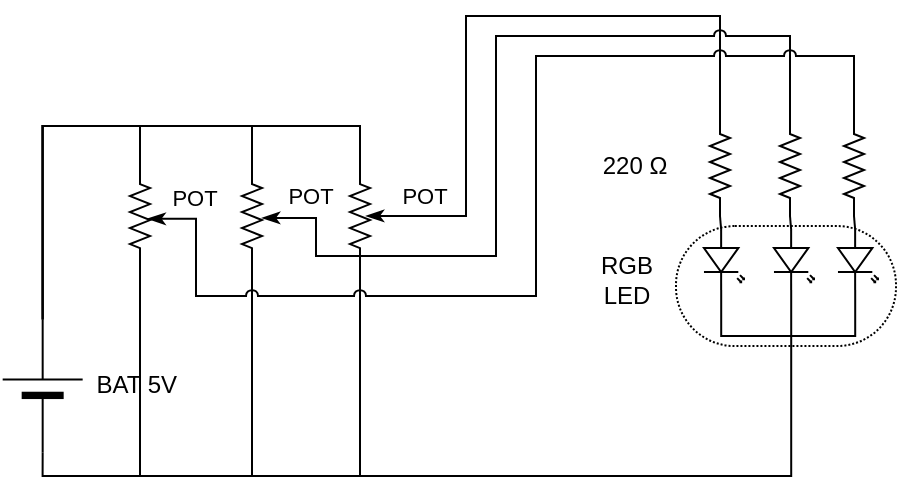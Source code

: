 <mxfile version="24.7.7">
  <diagram name="Page-1" id="7e0a89b8-554c-2b80-1dc8-d5c74ca68de4">
    <mxGraphModel dx="1185" dy="635" grid="1" gridSize="10" guides="1" tooltips="1" connect="1" arrows="1" fold="1" page="1" pageScale="1" pageWidth="1100" pageHeight="850" background="none" math="0" shadow="0">
      <root>
        <mxCell id="0" />
        <mxCell id="1" parent="0" />
        <mxCell id="rBfWv6cfGjarpGED5JDe-44" style="edgeStyle=orthogonalEdgeStyle;rounded=0;orthogonalLoop=1;jettySize=auto;html=1;exitX=0;exitY=0.5;exitDx=0;exitDy=0;exitPerimeter=0;endArrow=none;endFill=0;" edge="1" parent="1" source="rBfWv6cfGjarpGED5JDe-6">
          <mxGeometry relative="1" as="geometry">
            <mxPoint x="652" y="440" as="targetPoint" />
          </mxGeometry>
        </mxCell>
        <mxCell id="rBfWv6cfGjarpGED5JDe-6" value="" style="verticalLabelPosition=bottom;shadow=0;dashed=0;align=center;html=1;verticalAlign=top;strokeWidth=1;shape=mxgraph.electrical.resistors.resistor_2;rounded=1;comic=0;labelBackgroundColor=none;fontFamily=Verdana;fontSize=12;rotation=-90;" vertex="1" parent="1">
          <mxGeometry x="627" y="305.03" width="50" height="10" as="geometry" />
        </mxCell>
        <mxCell id="rBfWv6cfGjarpGED5JDe-45" style="edgeStyle=orthogonalEdgeStyle;rounded=0;orthogonalLoop=1;jettySize=auto;html=1;exitX=0;exitY=0.5;exitDx=0;exitDy=0;exitPerimeter=0;endArrow=none;endFill=0;" edge="1" parent="1" source="rBfWv6cfGjarpGED5JDe-10">
          <mxGeometry relative="1" as="geometry">
            <mxPoint x="598" y="440" as="targetPoint" />
          </mxGeometry>
        </mxCell>
        <mxCell id="rBfWv6cfGjarpGED5JDe-10" value="&lt;div&gt;&lt;br&gt;&lt;/div&gt;&lt;div&gt;&lt;br&gt;&lt;/div&gt;" style="verticalLabelPosition=bottom;shadow=0;dashed=0;align=center;html=1;verticalAlign=top;strokeWidth=1;shape=mxgraph.electrical.resistors.resistor_2;rounded=1;comic=0;labelBackgroundColor=none;fontFamily=Verdana;fontSize=12;rotation=-90;" vertex="1" parent="1">
          <mxGeometry x="573" y="305.03" width="50" height="10" as="geometry" />
        </mxCell>
        <mxCell id="rBfWv6cfGjarpGED5JDe-46" style="edgeStyle=orthogonalEdgeStyle;rounded=0;orthogonalLoop=1;jettySize=auto;html=1;exitX=0;exitY=0.5;exitDx=0;exitDy=0;exitPerimeter=0;endArrow=none;endFill=0;" edge="1" parent="1" source="rBfWv6cfGjarpGED5JDe-13">
          <mxGeometry relative="1" as="geometry">
            <mxPoint x="542" y="440" as="targetPoint" />
          </mxGeometry>
        </mxCell>
        <mxCell id="rBfWv6cfGjarpGED5JDe-13" value="&lt;div&gt;&lt;br&gt;&lt;/div&gt;&lt;div&gt;&lt;br&gt;&lt;/div&gt;" style="verticalLabelPosition=bottom;shadow=0;dashed=0;align=center;html=1;verticalAlign=top;strokeWidth=1;shape=mxgraph.electrical.resistors.resistor_2;rounded=1;comic=0;labelBackgroundColor=none;fontFamily=Verdana;fontSize=12;rotation=-90;" vertex="1" parent="1">
          <mxGeometry x="517" y="305.03" width="50" height="10" as="geometry" />
        </mxCell>
        <mxCell id="rBfWv6cfGjarpGED5JDe-16" style="edgeStyle=orthogonalEdgeStyle;rounded=0;orthogonalLoop=1;jettySize=auto;html=1;exitX=1;exitY=0.57;exitDx=0;exitDy=0;exitPerimeter=0;endArrow=none;endFill=0;" edge="1" parent="1" source="rBfWv6cfGjarpGED5JDe-17">
          <mxGeometry relative="1" as="geometry">
            <mxPoint x="860" y="370" as="targetPoint" />
            <Array as="points">
              <mxPoint x="833" y="370" />
            </Array>
          </mxGeometry>
        </mxCell>
        <mxCell id="rBfWv6cfGjarpGED5JDe-17" value="" style="verticalLabelPosition=bottom;shadow=0;dashed=0;align=center;html=1;verticalAlign=top;shape=mxgraph.electrical.opto_electronics.led_2;pointerEvents=1;rotation=90;" vertex="1" parent="1">
          <mxGeometry x="819" y="322.03" width="30" height="20.03" as="geometry" />
        </mxCell>
        <mxCell id="rBfWv6cfGjarpGED5JDe-18" value="" style="rounded=1;whiteSpace=wrap;html=1;dashed=1;dashPattern=1 1;fillColor=none;perimeterSpacing=0;arcSize=49;" vertex="1" parent="1">
          <mxGeometry x="810" y="315.03" width="110" height="60" as="geometry" />
        </mxCell>
        <mxCell id="rBfWv6cfGjarpGED5JDe-19" value="" style="verticalLabelPosition=bottom;shadow=0;dashed=0;align=center;html=1;verticalAlign=top;strokeWidth=1;shape=mxgraph.electrical.resistors.resistor_2;rounded=1;comic=0;labelBackgroundColor=none;fontFamily=Verdana;fontSize=12;rotation=-90;" vertex="1" parent="1">
          <mxGeometry x="807" y="280" width="50" height="10" as="geometry" />
        </mxCell>
        <mxCell id="rBfWv6cfGjarpGED5JDe-20" style="edgeStyle=orthogonalEdgeStyle;rounded=0;orthogonalLoop=1;jettySize=auto;html=1;exitX=0;exitY=0.5;exitDx=0;exitDy=0;exitPerimeter=0;entryX=0;entryY=0.57;entryDx=0;entryDy=0;entryPerimeter=0;endArrow=none;endFill=0;" edge="1" parent="1" source="rBfWv6cfGjarpGED5JDe-19" target="rBfWv6cfGjarpGED5JDe-17">
          <mxGeometry relative="1" as="geometry" />
        </mxCell>
        <mxCell id="rBfWv6cfGjarpGED5JDe-23" value="" style="verticalLabelPosition=bottom;shadow=0;dashed=0;align=center;html=1;verticalAlign=top;shape=mxgraph.electrical.opto_electronics.led_2;pointerEvents=1;rotation=90;" vertex="1" parent="1">
          <mxGeometry x="854" y="322.03" width="30" height="20.03" as="geometry" />
        </mxCell>
        <mxCell id="rBfWv6cfGjarpGED5JDe-24" value="" style="verticalLabelPosition=bottom;shadow=0;dashed=0;align=center;html=1;verticalAlign=top;strokeWidth=1;shape=mxgraph.electrical.resistors.resistor_2;rounded=1;comic=0;labelBackgroundColor=none;fontFamily=Verdana;fontSize=12;rotation=-90;" vertex="1" parent="1">
          <mxGeometry x="842" y="280" width="50" height="10" as="geometry" />
        </mxCell>
        <mxCell id="rBfWv6cfGjarpGED5JDe-25" style="edgeStyle=orthogonalEdgeStyle;rounded=0;orthogonalLoop=1;jettySize=auto;html=1;exitX=0;exitY=0.5;exitDx=0;exitDy=0;exitPerimeter=0;entryX=0;entryY=0.57;entryDx=0;entryDy=0;entryPerimeter=0;endArrow=none;endFill=0;" edge="1" parent="1" source="rBfWv6cfGjarpGED5JDe-24" target="rBfWv6cfGjarpGED5JDe-23">
          <mxGeometry relative="1" as="geometry" />
        </mxCell>
        <mxCell id="rBfWv6cfGjarpGED5JDe-26" style="edgeStyle=orthogonalEdgeStyle;rounded=0;orthogonalLoop=1;jettySize=auto;html=1;exitX=1;exitY=0.57;exitDx=0;exitDy=0;exitPerimeter=0;endArrow=none;endFill=0;" edge="1" parent="1" source="rBfWv6cfGjarpGED5JDe-27">
          <mxGeometry relative="1" as="geometry">
            <mxPoint x="860" y="370" as="targetPoint" />
            <Array as="points">
              <mxPoint x="900" y="370" />
            </Array>
          </mxGeometry>
        </mxCell>
        <mxCell id="rBfWv6cfGjarpGED5JDe-27" value="" style="verticalLabelPosition=bottom;shadow=0;dashed=0;align=center;html=1;verticalAlign=top;shape=mxgraph.electrical.opto_electronics.led_2;pointerEvents=1;rotation=90;" vertex="1" parent="1">
          <mxGeometry x="886" y="322.03" width="30" height="20.03" as="geometry" />
        </mxCell>
        <mxCell id="rBfWv6cfGjarpGED5JDe-28" value="" style="verticalLabelPosition=bottom;shadow=0;dashed=0;align=center;html=1;verticalAlign=top;strokeWidth=1;shape=mxgraph.electrical.resistors.resistor_2;rounded=1;comic=0;labelBackgroundColor=none;fontFamily=Verdana;fontSize=12;rotation=-90;" vertex="1" parent="1">
          <mxGeometry x="874" y="280" width="50" height="10" as="geometry" />
        </mxCell>
        <mxCell id="rBfWv6cfGjarpGED5JDe-29" style="edgeStyle=orthogonalEdgeStyle;rounded=0;orthogonalLoop=1;jettySize=auto;html=1;exitX=0;exitY=0.5;exitDx=0;exitDy=0;exitPerimeter=0;entryX=0;entryY=0.57;entryDx=0;entryDy=0;entryPerimeter=0;endArrow=none;endFill=0;" edge="1" parent="1" source="rBfWv6cfGjarpGED5JDe-28" target="rBfWv6cfGjarpGED5JDe-27">
          <mxGeometry relative="1" as="geometry" />
        </mxCell>
        <mxCell id="rBfWv6cfGjarpGED5JDe-32" value="220&amp;nbsp;Ω" style="text;html=1;align=center;verticalAlign=middle;resizable=0;points=[];autosize=1;strokeColor=none;fillColor=none;" vertex="1" parent="1">
          <mxGeometry x="759" y="270.03" width="60" height="30" as="geometry" />
        </mxCell>
        <mxCell id="rBfWv6cfGjarpGED5JDe-33" value="RGB&lt;div&gt;LED&lt;/div&gt;" style="text;html=1;align=center;verticalAlign=middle;resizable=0;points=[];autosize=1;strokeColor=none;fillColor=none;" vertex="1" parent="1">
          <mxGeometry x="760" y="322.03" width="50" height="40" as="geometry" />
        </mxCell>
        <mxCell id="rBfWv6cfGjarpGED5JDe-34" value="BAT 5V" style="verticalLabelPosition=bottom;shadow=0;dashed=0;align=center;fillColor=strokeColor;html=1;verticalAlign=top;strokeWidth=1;shape=mxgraph.electrical.miscellaneous.monocell_battery;rotation=-90;textDirection=vertical-lr;labelPosition=center;" vertex="1" parent="1">
          <mxGeometry x="460" y="375.03" width="66.67" height="40" as="geometry" />
        </mxCell>
        <mxCell id="rBfWv6cfGjarpGED5JDe-36" style="edgeStyle=orthogonalEdgeStyle;rounded=0;orthogonalLoop=1;jettySize=auto;html=1;exitX=1;exitY=0.5;exitDx=0;exitDy=0;exitPerimeter=0;entryX=0.501;entryY=0.8;entryDx=0;entryDy=0;entryPerimeter=0;jumpStyle=arc;endArrow=classicThin;endFill=1;" edge="1" parent="1" source="rBfWv6cfGjarpGED5JDe-19" target="rBfWv6cfGjarpGED5JDe-6">
          <mxGeometry relative="1" as="geometry">
            <Array as="points">
              <mxPoint x="832" y="210" />
              <mxPoint x="705" y="210" />
              <mxPoint x="705" y="310" />
            </Array>
          </mxGeometry>
        </mxCell>
        <mxCell id="rBfWv6cfGjarpGED5JDe-37" value="POT" style="edgeLabel;html=1;align=center;verticalAlign=middle;resizable=0;points=[];" vertex="1" connectable="0" parent="rBfWv6cfGjarpGED5JDe-36">
          <mxGeometry x="0.845" relative="1" as="geometry">
            <mxPoint x="3" y="-10" as="offset" />
          </mxGeometry>
        </mxCell>
        <mxCell id="rBfWv6cfGjarpGED5JDe-39" style="edgeStyle=orthogonalEdgeStyle;rounded=0;orthogonalLoop=1;jettySize=auto;html=1;exitX=1;exitY=0.5;exitDx=0;exitDy=0;exitPerimeter=0;entryX=0.481;entryY=1;entryDx=0;entryDy=0;entryPerimeter=0;jumpStyle=arc;endArrow=classicThin;endFill=1;" edge="1" parent="1" source="rBfWv6cfGjarpGED5JDe-24" target="rBfWv6cfGjarpGED5JDe-10">
          <mxGeometry relative="1" as="geometry">
            <Array as="points">
              <mxPoint x="867" y="220" />
              <mxPoint x="720" y="220" />
              <mxPoint x="720" y="330" />
              <mxPoint x="630" y="330" />
              <mxPoint x="630" y="311" />
            </Array>
          </mxGeometry>
        </mxCell>
        <mxCell id="rBfWv6cfGjarpGED5JDe-40" value="POT" style="edgeLabel;html=1;align=center;verticalAlign=middle;resizable=0;points=[];" vertex="1" connectable="0" parent="rBfWv6cfGjarpGED5JDe-39">
          <mxGeometry x="0.892" relative="1" as="geometry">
            <mxPoint y="-11" as="offset" />
          </mxGeometry>
        </mxCell>
        <mxCell id="rBfWv6cfGjarpGED5JDe-41" style="edgeStyle=orthogonalEdgeStyle;rounded=0;orthogonalLoop=1;jettySize=auto;html=1;exitX=1;exitY=0.5;exitDx=0;exitDy=0;exitPerimeter=0;entryX=0.473;entryY=0.88;entryDx=0;entryDy=0;entryPerimeter=0;jumpStyle=arc;endArrow=classicThin;endFill=1;" edge="1" parent="1" source="rBfWv6cfGjarpGED5JDe-28" target="rBfWv6cfGjarpGED5JDe-13">
          <mxGeometry relative="1" as="geometry">
            <Array as="points">
              <mxPoint x="899" y="230" />
              <mxPoint x="740" y="230" />
              <mxPoint x="740" y="350" />
              <mxPoint x="570" y="350" />
              <mxPoint x="570" y="311" />
            </Array>
          </mxGeometry>
        </mxCell>
        <mxCell id="rBfWv6cfGjarpGED5JDe-42" value="POT" style="edgeLabel;html=1;align=center;verticalAlign=middle;resizable=0;points=[];" vertex="1" connectable="0" parent="rBfWv6cfGjarpGED5JDe-41">
          <mxGeometry x="0.905" y="1" relative="1" as="geometry">
            <mxPoint y="-12" as="offset" />
          </mxGeometry>
        </mxCell>
        <mxCell id="rBfWv6cfGjarpGED5JDe-43" style="edgeStyle=orthogonalEdgeStyle;rounded=0;orthogonalLoop=1;jettySize=auto;html=1;exitX=1;exitY=0.57;exitDx=0;exitDy=0;exitPerimeter=0;entryX=0;entryY=0.5;entryDx=0;entryDy=0;entryPerimeter=0;endArrow=none;endFill=0;" edge="1" parent="1" source="rBfWv6cfGjarpGED5JDe-23" target="rBfWv6cfGjarpGED5JDe-34">
          <mxGeometry relative="1" as="geometry">
            <Array as="points">
              <mxPoint x="868" y="440" />
              <mxPoint x="493" y="440" />
            </Array>
          </mxGeometry>
        </mxCell>
        <mxCell id="rBfWv6cfGjarpGED5JDe-47" style="edgeStyle=orthogonalEdgeStyle;rounded=0;orthogonalLoop=1;jettySize=auto;html=1;exitX=1;exitY=0.5;exitDx=0;exitDy=0;exitPerimeter=0;entryX=1;entryY=0.5;entryDx=0;entryDy=0;entryPerimeter=0;endArrow=none;endFill=0;" edge="1" parent="1" source="rBfWv6cfGjarpGED5JDe-6" target="rBfWv6cfGjarpGED5JDe-34">
          <mxGeometry relative="1" as="geometry" />
        </mxCell>
        <mxCell id="rBfWv6cfGjarpGED5JDe-50" style="edgeStyle=orthogonalEdgeStyle;rounded=0;orthogonalLoop=1;jettySize=auto;html=1;exitX=1;exitY=0.5;exitDx=0;exitDy=0;exitPerimeter=0;entryX=1;entryY=0.5;entryDx=0;entryDy=0;entryPerimeter=0;endArrow=none;endFill=0;" edge="1" parent="1" source="rBfWv6cfGjarpGED5JDe-10" target="rBfWv6cfGjarpGED5JDe-34">
          <mxGeometry relative="1" as="geometry" />
        </mxCell>
        <mxCell id="rBfWv6cfGjarpGED5JDe-52" style="edgeStyle=orthogonalEdgeStyle;rounded=0;orthogonalLoop=1;jettySize=auto;html=1;exitX=1;exitY=0.5;exitDx=0;exitDy=0;exitPerimeter=0;entryX=1;entryY=0.5;entryDx=0;entryDy=0;entryPerimeter=0;endArrow=none;endFill=0;" edge="1" parent="1" source="rBfWv6cfGjarpGED5JDe-13" target="rBfWv6cfGjarpGED5JDe-34">
          <mxGeometry relative="1" as="geometry" />
        </mxCell>
      </root>
    </mxGraphModel>
  </diagram>
</mxfile>

